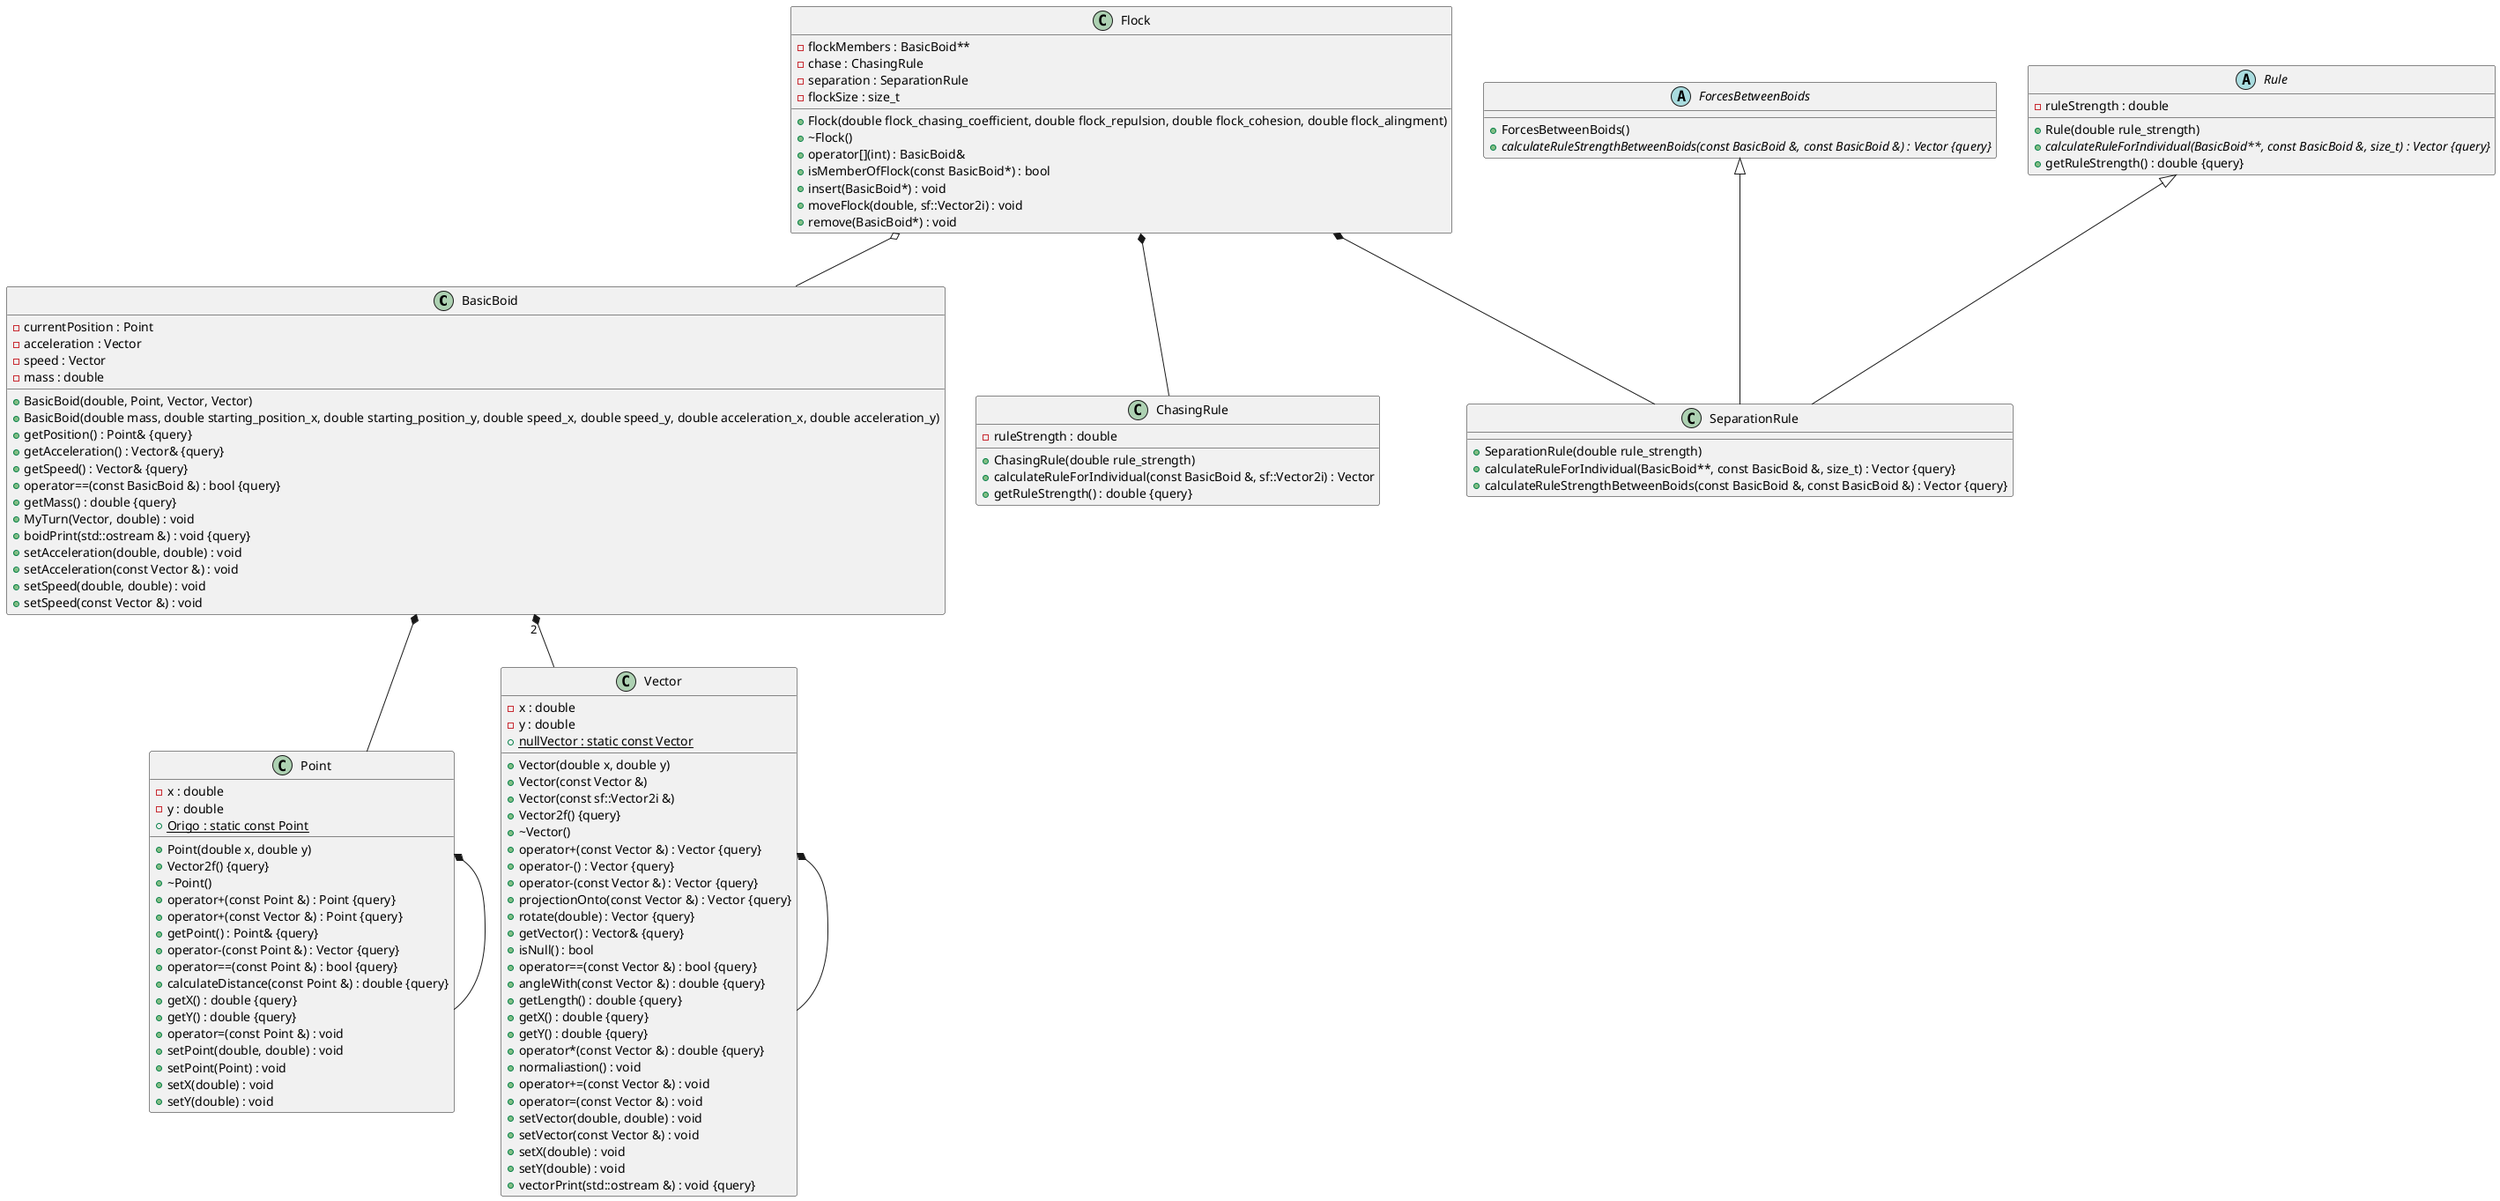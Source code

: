 @startuml





/' Objects '/

class BasicBoid {
	+BasicBoid(double, Point, Vector, Vector)
	+BasicBoid(double mass, double starting_position_x, double starting_position_y, double speed_x, double speed_y, double acceleration_x, double acceleration_y)
	-currentPosition : Point
	+getPosition() : Point& {query}
	-acceleration : Vector
	-speed : Vector
	+getAcceleration() : Vector& {query}
	+getSpeed() : Vector& {query}
	+operator==(const BasicBoid &) : bool {query}
	+getMass() : double {query}
	-mass : double
	+MyTurn(Vector, double) : void
	+boidPrint(std::ostream &) : void {query}
	+setAcceleration(double, double) : void
	+setAcceleration(const Vector &) : void
	+setSpeed(double, double) : void
	+setSpeed(const Vector &) : void
}


class ChasingRule {
	+ChasingRule(double rule_strength)
	+calculateRuleForIndividual(const BasicBoid &, sf::Vector2i) : Vector
	+getRuleStrength() : double {query}
	-ruleStrength : double
}


class Flock {
	+Flock(double flock_chasing_coefficient, double flock_repulsion, double flock_cohesion, double flock_alingment)
	+~Flock()
	+operator[](int) : BasicBoid&
	-flockMembers : BasicBoid**
	-chase : ChasingRule
	-separation : SeparationRule
	+isMemberOfFlock(const BasicBoid*) : bool
	-flockSize : size_t
	+insert(BasicBoid*) : void
	+moveFlock(double, sf::Vector2i) : void
	+remove(BasicBoid*) : void
}


abstract class ForcesBetweenBoids {
	+ForcesBetweenBoids()
	+{abstract} calculateRuleStrengthBetweenBoids(const BasicBoid &, const BasicBoid &) : Vector {query}
}


class Point {
	+Point(double x, double y)
	+Vector2f() {query}
	+~Point()
	+operator+(const Point &) : Point {query}
	+operator+(const Vector &) : Point {query}
	+getPoint() : Point& {query}
	+operator-(const Point &) : Vector {query}
	+operator==(const Point &) : bool {query}
	+calculateDistance(const Point &) : double {query}
	+getX() : double {query}
	+getY() : double {query}
	-x : double
	-y : double
	+{static} Origo : static const Point
	+operator=(const Point &) : void
	+setPoint(double, double) : void
	+setPoint(Point) : void
	+setX(double) : void
	+setY(double) : void
}


abstract class Rule {
	+Rule(double rule_strength)
	+{abstract} calculateRuleForIndividual(BasicBoid**, const BasicBoid &, size_t) : Vector {query}
	+getRuleStrength() : double {query}
	-ruleStrength : double
}


class SeparationRule {
	+SeparationRule(double rule_strength)
	+calculateRuleForIndividual(BasicBoid**, const BasicBoid &, size_t) : Vector {query}
	+calculateRuleStrengthBetweenBoids(const BasicBoid &, const BasicBoid &) : Vector {query}
}


class Vector {
	+Vector(double x, double y)
	+Vector(const Vector &)
	+Vector(const sf::Vector2i &)
	+Vector2f() {query}
	+~Vector()
	+operator+(const Vector &) : Vector {query}
	+operator-() : Vector {query}
	+operator-(const Vector &) : Vector {query}
	+projectionOnto(const Vector &) : Vector {query}
	+rotate(double) : Vector {query}
	+getVector() : Vector& {query}
	+isNull() : bool
	+operator==(const Vector &) : bool {query}
	+angleWith(const Vector &) : double {query}
	+getLength() : double {query}
	+getX() : double {query}
	+getY() : double {query}
	+operator*(const Vector &) : double {query}
	-x : double
	-y : double
	+{static} nullVector : static const Vector
	+normaliastion() : void
	+operator+=(const Vector &) : void
	+operator=(const Vector &) : void
	+setVector(double, double) : void
	+setVector(const Vector &) : void
	+setX(double) : void
	+setY(double) : void
	+vectorPrint(std::ostream &) : void {query}
}





/' Inheritance relationships '/

.ForcesBetweenBoids <|-- .SeparationRule


.Rule <|-- .SeparationRule





/' Aggregation relationships '/

.BasicBoid *-- .Point


.BasicBoid "2" *-- .Vector


.Flock o-- .BasicBoid


.Flock *-- .ChasingRule


.Flock *-- .SeparationRule


.Point *-- .Point


.Vector *-- .Vector






/' Nested objects '/



@enduml
